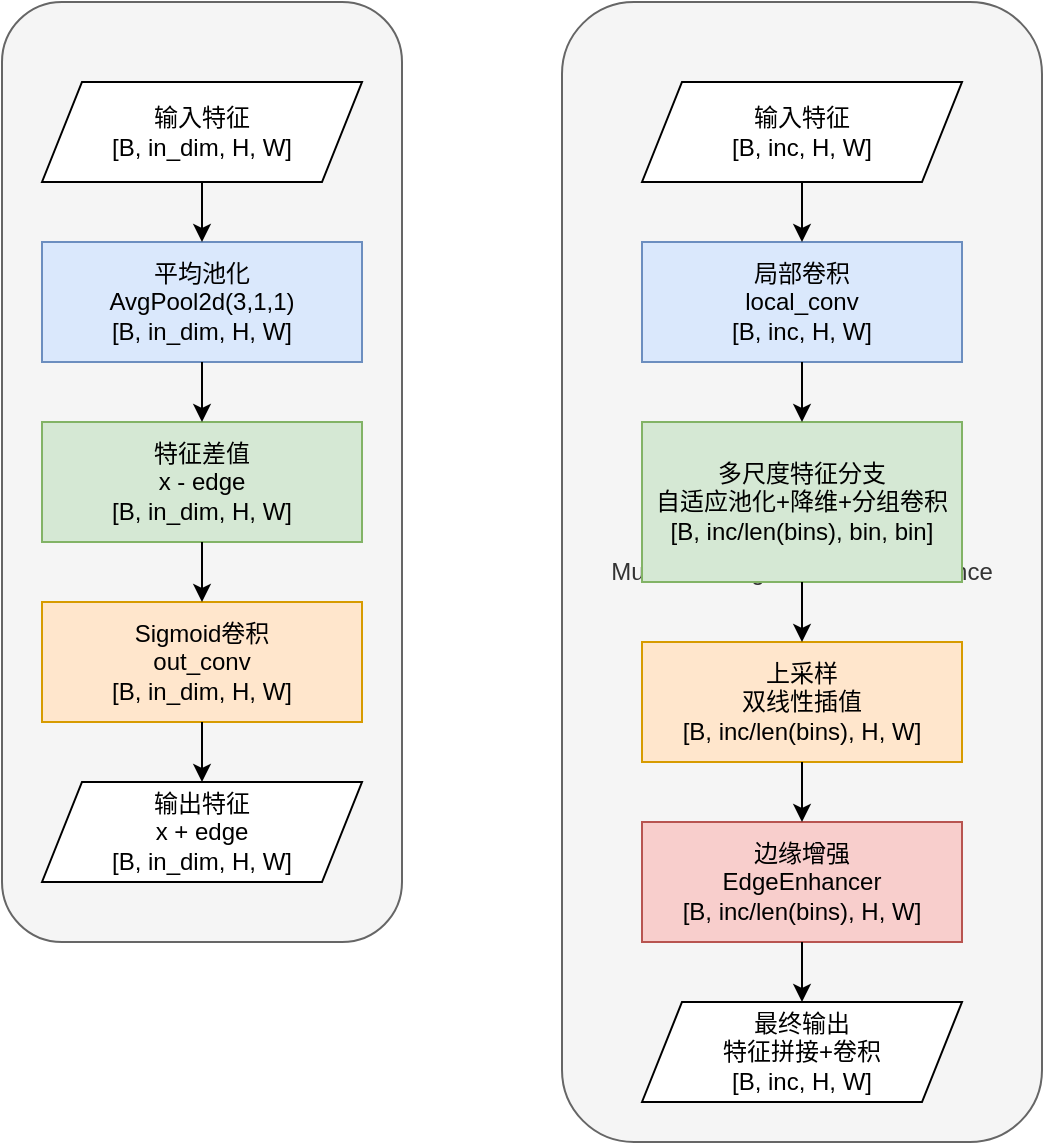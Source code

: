 <mxfile version="26.1.1">
  <diagram name="Flow Diagram" id="64uLETDPdjxIWdwbZ-ta">
    <mxGraphModel dx="1562" dy="818" grid="1" gridSize="10" guides="1" tooltips="1" connect="1" arrows="1" fold="1" page="1" pageScale="1" pageWidth="850" pageHeight="1100" math="0" shadow="0">
      <root>
        <mxCell id="0" />
        <mxCell id="1" parent="0" />
        <mxCell id="09UdUCP8JWL5SeqIjBmW-1" value="EdgeEnhancer" style="rounded=1;whiteSpace=wrap;html=1;fillColor=#f5f5f5;fontColor=#333333;strokeColor=#666666;" vertex="1" parent="1">
          <mxGeometry x="40" y="80" width="200" height="470" as="geometry" />
        </mxCell>
        <mxCell id="09UdUCP8JWL5SeqIjBmW-2" value="输入特征&lt;br&gt;[B, in_dim, H, W]" style="shape=parallelogram;perimeter=parallelogramPerimeter;whiteSpace=wrap;html=1;fixedSize=1;" vertex="1" parent="1">
          <mxGeometry x="60" y="120" width="160" height="50" as="geometry" />
        </mxCell>
        <mxCell id="09UdUCP8JWL5SeqIjBmW-3" value="平均池化&lt;br&gt;AvgPool2d(3,1,1)&lt;br&gt;[B, in_dim, H, W]" style="rounded=0;whiteSpace=wrap;html=1;fillColor=#dae8fc;strokeColor=#6c8ebf;" vertex="1" parent="1">
          <mxGeometry x="60" y="200" width="160" height="60" as="geometry" />
        </mxCell>
        <mxCell id="09UdUCP8JWL5SeqIjBmW-4" value="特征差值&lt;br&gt;x - edge&lt;br&gt;[B, in_dim, H, W]" style="rounded=0;whiteSpace=wrap;html=1;fillColor=#d5e8d4;strokeColor=#82b366;" vertex="1" parent="1">
          <mxGeometry x="60" y="290" width="160" height="60" as="geometry" />
        </mxCell>
        <mxCell id="09UdUCP8JWL5SeqIjBmW-5" value="Sigmoid卷积&lt;br&gt;out_conv&lt;br&gt;[B, in_dim, H, W]" style="rounded=0;whiteSpace=wrap;html=1;fillColor=#ffe6cc;strokeColor=#d79b00;" vertex="1" parent="1">
          <mxGeometry x="60" y="380" width="160" height="60" as="geometry" />
        </mxCell>
        <mxCell id="09UdUCP8JWL5SeqIjBmW-6" value="输出特征&lt;br&gt;x + edge&lt;br&gt;[B, in_dim, H, W]" style="shape=parallelogram;perimeter=parallelogramPerimeter;whiteSpace=wrap;html=1;fixedSize=1;" vertex="1" parent="1">
          <mxGeometry x="60" y="470" width="160" height="50" as="geometry" />
        </mxCell>
        <mxCell id="09UdUCP8JWL5SeqIjBmW-7" value="MutilScaleEdgeInformationEnhance" style="rounded=1;whiteSpace=wrap;html=1;fillColor=#f5f5f5;fontColor=#333333;strokeColor=#666666;" vertex="1" parent="1">
          <mxGeometry x="320" y="80" width="240" height="570" as="geometry" />
        </mxCell>
        <mxCell id="09UdUCP8JWL5SeqIjBmW-8" value="输入特征&lt;br&gt;[B, inc, H, W]" style="shape=parallelogram;perimeter=parallelogramPerimeter;whiteSpace=wrap;html=1;fixedSize=1;" vertex="1" parent="1">
          <mxGeometry x="360" y="120" width="160" height="50" as="geometry" />
        </mxCell>
        <mxCell id="09UdUCP8JWL5SeqIjBmW-9" value="局部卷积&lt;br&gt;local_conv&lt;br&gt;[B, inc, H, W]" style="rounded=0;whiteSpace=wrap;html=1;fillColor=#dae8fc;strokeColor=#6c8ebf;" vertex="1" parent="1">
          <mxGeometry x="360" y="200" width="160" height="60" as="geometry" />
        </mxCell>
        <mxCell id="09UdUCP8JWL5SeqIjBmW-10" value="多尺度特征分支&lt;br&gt;自适应池化+降维+分组卷积&lt;br&gt;[B, inc/len(bins), bin, bin]" style="rounded=0;whiteSpace=wrap;html=1;fillColor=#d5e8d4;strokeColor=#82b366;" vertex="1" parent="1">
          <mxGeometry x="360" y="290" width="160" height="80" as="geometry" />
        </mxCell>
        <mxCell id="09UdUCP8JWL5SeqIjBmW-11" value="上采样&lt;br&gt;双线性插值&lt;br&gt;[B, inc/len(bins), H, W]" style="rounded=0;whiteSpace=wrap;html=1;fillColor=#ffe6cc;strokeColor=#d79b00;" vertex="1" parent="1">
          <mxGeometry x="360" y="400" width="160" height="60" as="geometry" />
        </mxCell>
        <mxCell id="09UdUCP8JWL5SeqIjBmW-12" value="边缘增强&lt;br&gt;EdgeEnhancer&lt;br&gt;[B, inc/len(bins), H, W]" style="rounded=0;whiteSpace=wrap;html=1;fillColor=#f8cecc;strokeColor=#b85450;" vertex="1" parent="1">
          <mxGeometry x="360" y="490" width="160" height="60" as="geometry" />
        </mxCell>
        <mxCell id="09UdUCP8JWL5SeqIjBmW-13" value="最终输出&lt;br&gt;特征拼接+卷积&lt;br&gt;[B, inc, H, W]" style="shape=parallelogram;perimeter=parallelogramPerimeter;whiteSpace=wrap;html=1;fixedSize=1;" vertex="1" parent="1">
          <mxGeometry x="360" y="580" width="160" height="50" as="geometry" />
        </mxCell>
        <mxCell id="09UdUCP8JWL5SeqIjBmW-14" style="edgeStyle=orthogonalEdgeStyle;rounded=0;orthogonalLoop=1;jettySize=auto;html=1;" edge="1" parent="1" source="09UdUCP8JWL5SeqIjBmW-2" target="09UdUCP8JWL5SeqIjBmW-3">
          <mxGeometry relative="1" as="geometry" />
        </mxCell>
        <mxCell id="09UdUCP8JWL5SeqIjBmW-15" style="edgeStyle=orthogonalEdgeStyle;rounded=0;orthogonalLoop=1;jettySize=auto;html=1;" edge="1" parent="1" source="09UdUCP8JWL5SeqIjBmW-3" target="09UdUCP8JWL5SeqIjBmW-4">
          <mxGeometry relative="1" as="geometry" />
        </mxCell>
        <mxCell id="09UdUCP8JWL5SeqIjBmW-16" style="edgeStyle=orthogonalEdgeStyle;rounded=0;orthogonalLoop=1;jettySize=auto;html=1;" edge="1" parent="1" source="09UdUCP8JWL5SeqIjBmW-4" target="09UdUCP8JWL5SeqIjBmW-5">
          <mxGeometry relative="1" as="geometry" />
        </mxCell>
        <mxCell id="09UdUCP8JWL5SeqIjBmW-17" style="edgeStyle=orthogonalEdgeStyle;rounded=0;orthogonalLoop=1;jettySize=auto;html=1;" edge="1" parent="1" source="09UdUCP8JWL5SeqIjBmW-5" target="09UdUCP8JWL5SeqIjBmW-6">
          <mxGeometry relative="1" as="geometry" />
        </mxCell>
        <mxCell id="09UdUCP8JWL5SeqIjBmW-18" style="edgeStyle=orthogonalEdgeStyle;rounded=0;orthogonalLoop=1;jettySize=auto;html=1;" edge="1" parent="1" source="09UdUCP8JWL5SeqIjBmW-8" target="09UdUCP8JWL5SeqIjBmW-9">
          <mxGeometry relative="1" as="geometry" />
        </mxCell>
        <mxCell id="09UdUCP8JWL5SeqIjBmW-19" style="edgeStyle=orthogonalEdgeStyle;rounded=0;orthogonalLoop=1;jettySize=auto;html=1;" edge="1" parent="1" source="09UdUCP8JWL5SeqIjBmW-9" target="09UdUCP8JWL5SeqIjBmW-10">
          <mxGeometry relative="1" as="geometry" />
        </mxCell>
        <mxCell id="09UdUCP8JWL5SeqIjBmW-20" style="edgeStyle=orthogonalEdgeStyle;rounded=0;orthogonalLoop=1;jettySize=auto;html=1;" edge="1" parent="1" source="09UdUCP8JWL5SeqIjBmW-10" target="09UdUCP8JWL5SeqIjBmW-11">
          <mxGeometry relative="1" as="geometry" />
        </mxCell>
        <mxCell id="09UdUCP8JWL5SeqIjBmW-21" style="edgeStyle=orthogonalEdgeStyle;rounded=0;orthogonalLoop=1;jettySize=auto;html=1;" edge="1" parent="1" source="09UdUCP8JWL5SeqIjBmW-11" target="09UdUCP8JWL5SeqIjBmW-12">
          <mxGeometry relative="1" as="geometry" />
        </mxCell>
        <mxCell id="09UdUCP8JWL5SeqIjBmW-22" style="edgeStyle=orthogonalEdgeStyle;rounded=0;orthogonalLoop=1;jettySize=auto;html=1;" edge="1" parent="1" source="09UdUCP8JWL5SeqIjBmW-12" target="09UdUCP8JWL5SeqIjBmW-13">
          <mxGeometry relative="1" as="geometry" />
        </mxCell>
      </root>
    </mxGraphModel>
  </diagram>
</mxfile>
